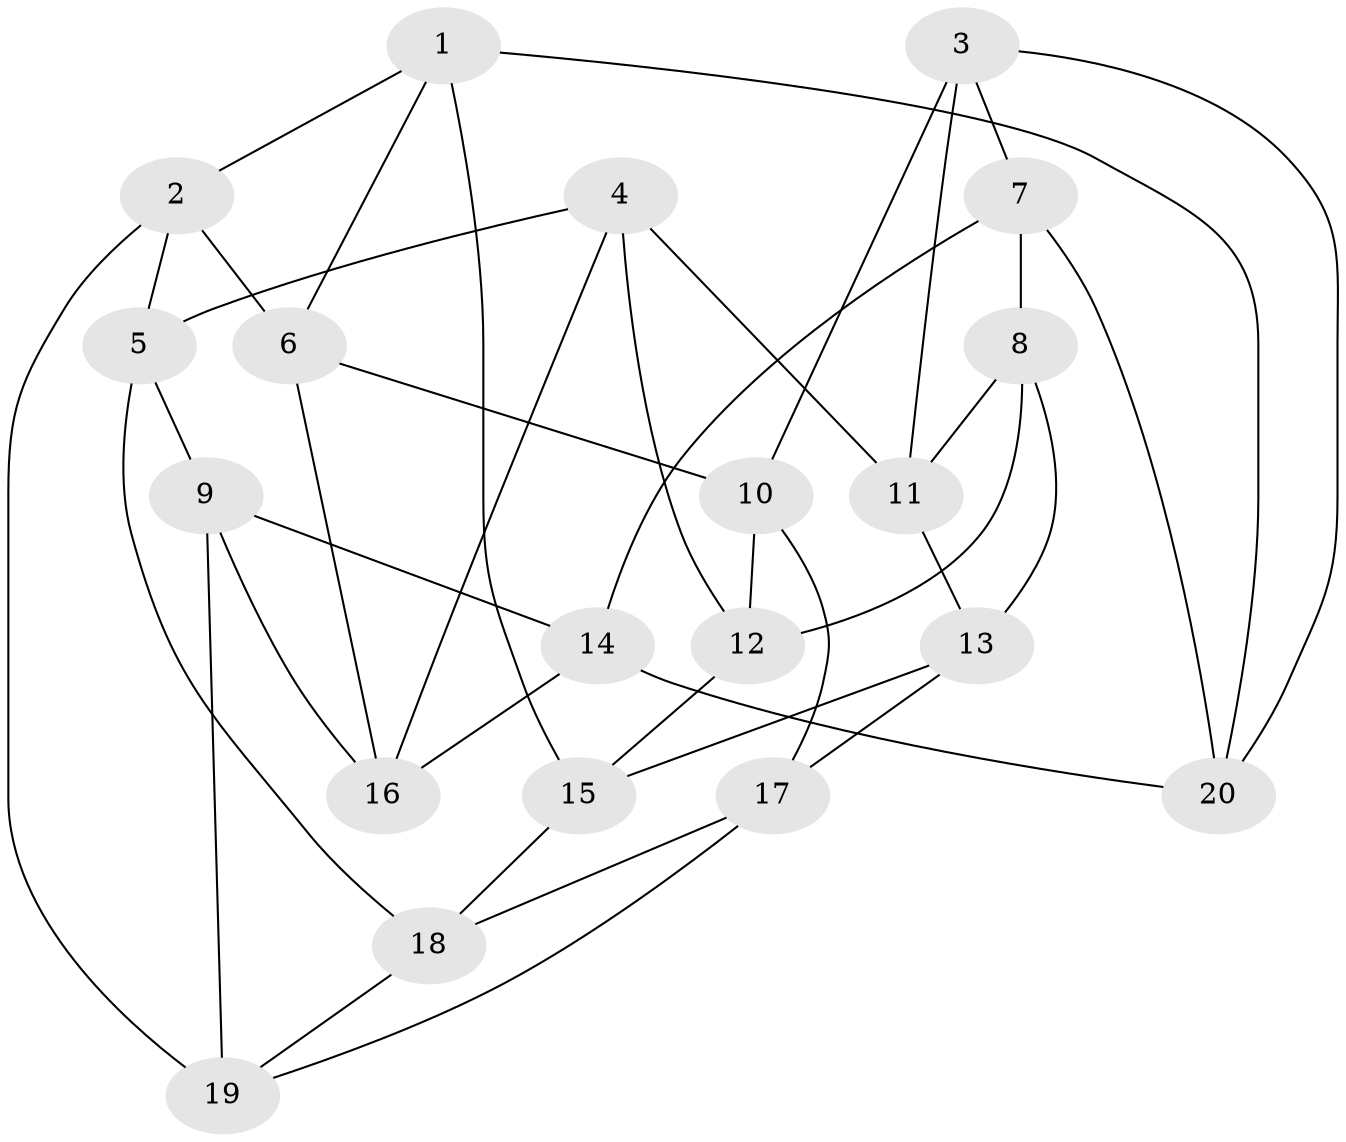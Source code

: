 // Generated by graph-tools (version 1.1) at 2025/46/02/15/25 05:46:28]
// undirected, 20 vertices, 40 edges
graph export_dot {
graph [start="1"]
  node [color=gray90,style=filled];
  1;
  2;
  3;
  4;
  5;
  6;
  7;
  8;
  9;
  10;
  11;
  12;
  13;
  14;
  15;
  16;
  17;
  18;
  19;
  20;
  1 -- 20;
  1 -- 6;
  1 -- 15;
  1 -- 2;
  2 -- 19;
  2 -- 5;
  2 -- 6;
  3 -- 20;
  3 -- 10;
  3 -- 11;
  3 -- 7;
  4 -- 12;
  4 -- 11;
  4 -- 16;
  4 -- 5;
  5 -- 9;
  5 -- 18;
  6 -- 10;
  6 -- 16;
  7 -- 8;
  7 -- 14;
  7 -- 20;
  8 -- 13;
  8 -- 12;
  8 -- 11;
  9 -- 19;
  9 -- 16;
  9 -- 14;
  10 -- 12;
  10 -- 17;
  11 -- 13;
  12 -- 15;
  13 -- 17;
  13 -- 15;
  14 -- 16;
  14 -- 20;
  15 -- 18;
  17 -- 19;
  17 -- 18;
  18 -- 19;
}
